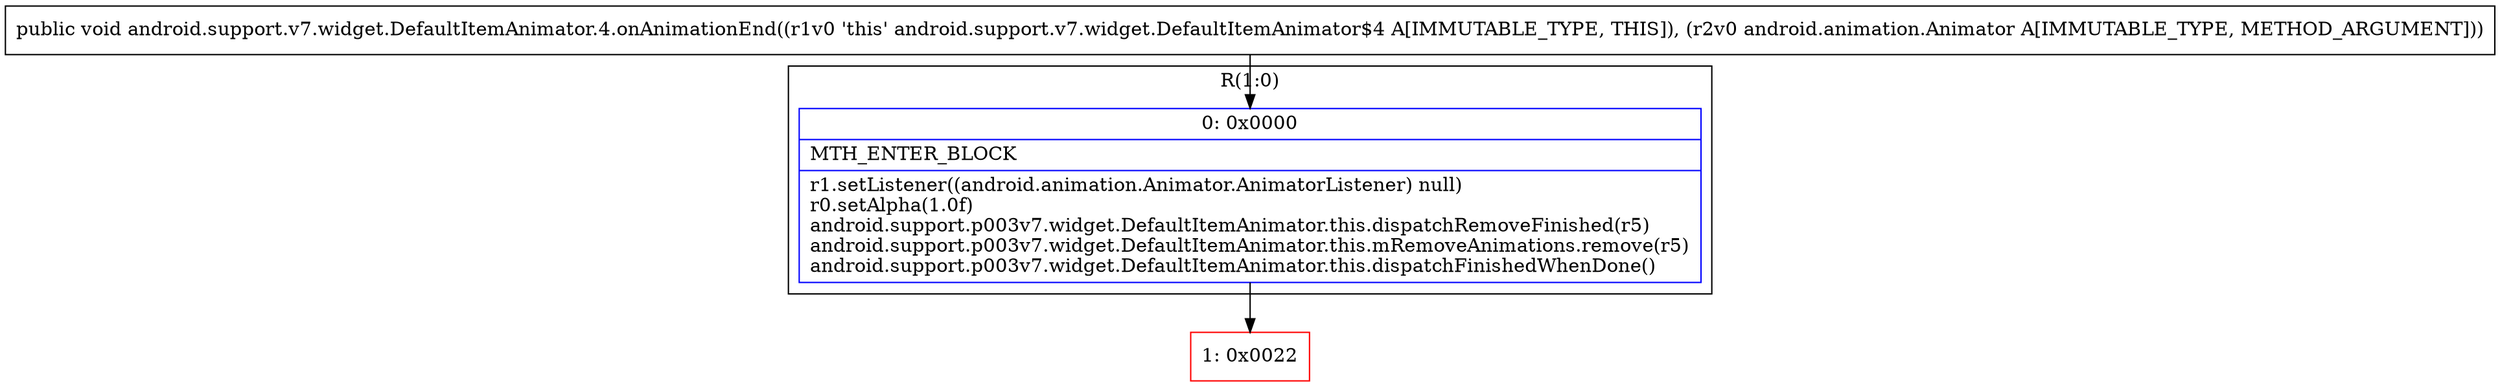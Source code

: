 digraph "CFG forandroid.support.v7.widget.DefaultItemAnimator.4.onAnimationEnd(Landroid\/animation\/Animator;)V" {
subgraph cluster_Region_1364436445 {
label = "R(1:0)";
node [shape=record,color=blue];
Node_0 [shape=record,label="{0\:\ 0x0000|MTH_ENTER_BLOCK\l|r1.setListener((android.animation.Animator.AnimatorListener) null)\lr0.setAlpha(1.0f)\landroid.support.p003v7.widget.DefaultItemAnimator.this.dispatchRemoveFinished(r5)\landroid.support.p003v7.widget.DefaultItemAnimator.this.mRemoveAnimations.remove(r5)\landroid.support.p003v7.widget.DefaultItemAnimator.this.dispatchFinishedWhenDone()\l}"];
}
Node_1 [shape=record,color=red,label="{1\:\ 0x0022}"];
MethodNode[shape=record,label="{public void android.support.v7.widget.DefaultItemAnimator.4.onAnimationEnd((r1v0 'this' android.support.v7.widget.DefaultItemAnimator$4 A[IMMUTABLE_TYPE, THIS]), (r2v0 android.animation.Animator A[IMMUTABLE_TYPE, METHOD_ARGUMENT])) }"];
MethodNode -> Node_0;
Node_0 -> Node_1;
}

